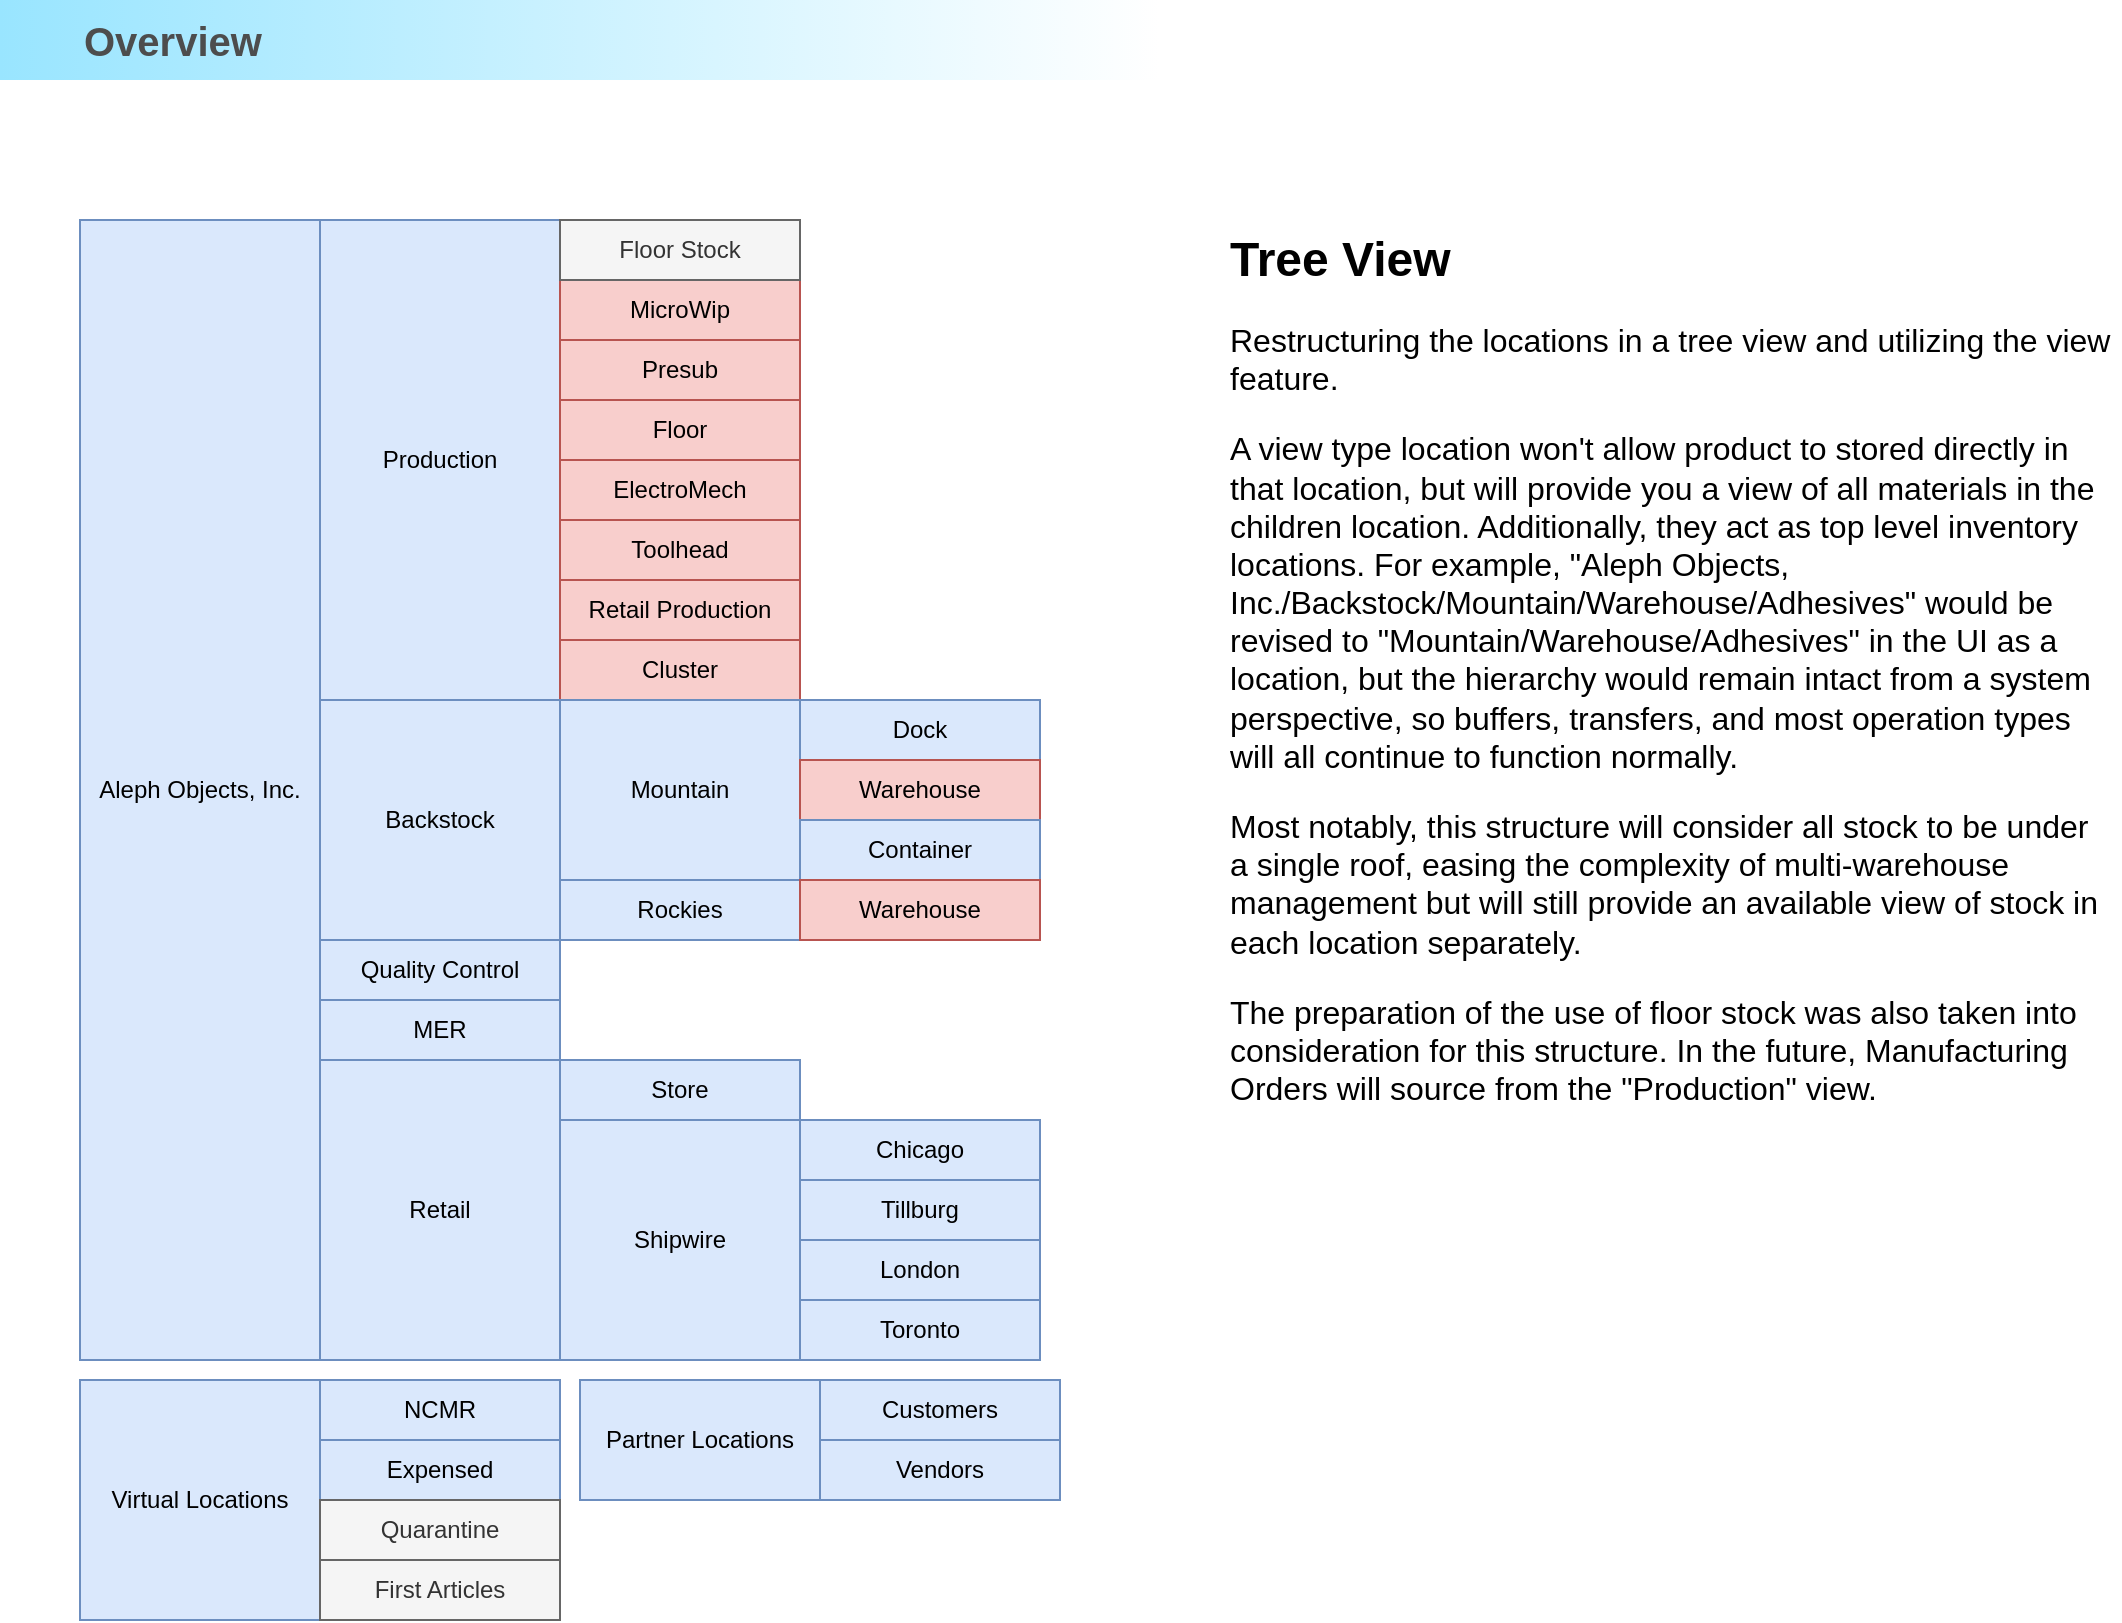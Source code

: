<mxfile version="12.0.2" type="github" pages="1"><diagram id="IwXOUrJ9HpCT9MKFQ7hh" name="Page-1"><mxGraphModel dx="1422" dy="781" grid="1" gridSize="10" guides="1" tooltips="1" connect="1" arrows="1" fold="1" page="1" pageScale="1" pageWidth="1100" pageHeight="850" math="0" shadow="0"><root><mxCell id="0"/><mxCell id="1" parent="0"/><mxCell id="2v8Rb9A818CkN-3L1i9G-1" value="Aleph Objects, Inc." style="rounded=0;whiteSpace=wrap;html=1;fillColor=#dae8fc;strokeColor=#6c8ebf;" parent="1" vertex="1"><mxGeometry x="40" y="130" width="120" height="570" as="geometry"/></mxCell><mxCell id="2v8Rb9A818CkN-3L1i9G-2" value="Backstock" style="rounded=0;whiteSpace=wrap;html=1;fillColor=#dae8fc;strokeColor=#6c8ebf;" parent="1" vertex="1"><mxGeometry x="160" y="370" width="120" height="120" as="geometry"/></mxCell><mxCell id="2v8Rb9A818CkN-3L1i9G-3" value="Quality Control" style="rounded=0;whiteSpace=wrap;html=1;fillColor=#dae8fc;strokeColor=#6c8ebf;" parent="1" vertex="1"><mxGeometry x="160" y="490" width="120" height="30" as="geometry"/></mxCell><mxCell id="2v8Rb9A818CkN-3L1i9G-4" value="MER" style="rounded=0;whiteSpace=wrap;html=1;fillColor=#dae8fc;strokeColor=#6c8ebf;" parent="1" vertex="1"><mxGeometry x="160" y="520" width="120" height="30" as="geometry"/></mxCell><mxCell id="2v8Rb9A818CkN-3L1i9G-5" value="Production" style="rounded=0;whiteSpace=wrap;html=1;fillColor=#dae8fc;strokeColor=#6c8ebf;" parent="1" vertex="1"><mxGeometry x="160" y="130" width="120" height="240" as="geometry"/></mxCell><mxCell id="2v8Rb9A818CkN-3L1i9G-6" value="MicroWip" style="rounded=0;whiteSpace=wrap;html=1;fillColor=#f8cecc;strokeColor=#b85450;" parent="1" vertex="1"><mxGeometry x="280" y="160" width="120" height="30" as="geometry"/></mxCell><mxCell id="2v8Rb9A818CkN-3L1i9G-7" value="Presub" style="rounded=0;whiteSpace=wrap;html=1;fillColor=#f8cecc;strokeColor=#b85450;" parent="1" vertex="1"><mxGeometry x="280" y="190" width="120" height="30" as="geometry"/></mxCell><mxCell id="2v8Rb9A818CkN-3L1i9G-8" value="Floor" style="rounded=0;whiteSpace=wrap;html=1;fillColor=#f8cecc;strokeColor=#b85450;" parent="1" vertex="1"><mxGeometry x="280" y="220" width="120" height="30" as="geometry"/></mxCell><mxCell id="2v8Rb9A818CkN-3L1i9G-9" value="ElectroMech" style="rounded=0;whiteSpace=wrap;html=1;fillColor=#f8cecc;strokeColor=#b85450;" parent="1" vertex="1"><mxGeometry x="280" y="250" width="120" height="30" as="geometry"/></mxCell><mxCell id="2v8Rb9A818CkN-3L1i9G-10" value="Toolhead" style="rounded=0;whiteSpace=wrap;html=1;fillColor=#f8cecc;strokeColor=#b85450;" parent="1" vertex="1"><mxGeometry x="280" y="280" width="120" height="30" as="geometry"/></mxCell><mxCell id="2v8Rb9A818CkN-3L1i9G-11" value="Retail Production" style="rounded=0;whiteSpace=wrap;html=1;fillColor=#f8cecc;strokeColor=#b85450;" parent="1" vertex="1"><mxGeometry x="280" y="310" width="120" height="30" as="geometry"/></mxCell><mxCell id="2v8Rb9A818CkN-3L1i9G-12" value="Cluster" style="rounded=0;whiteSpace=wrap;html=1;fillColor=#f8cecc;strokeColor=#b85450;" parent="1" vertex="1"><mxGeometry x="280" y="340" width="120" height="30" as="geometry"/></mxCell><mxCell id="2v8Rb9A818CkN-3L1i9G-13" value="Mountain" style="rounded=0;whiteSpace=wrap;html=1;fillColor=#dae8fc;strokeColor=#6c8ebf;" parent="1" vertex="1"><mxGeometry x="280" y="370" width="120" height="90" as="geometry"/></mxCell><mxCell id="2v8Rb9A818CkN-3L1i9G-14" value="Rockies" style="rounded=0;whiteSpace=wrap;html=1;fillColor=#dae8fc;strokeColor=#6c8ebf;" parent="1" vertex="1"><mxGeometry x="280" y="460" width="120" height="30" as="geometry"/></mxCell><mxCell id="2v8Rb9A818CkN-3L1i9G-15" value="Dock" style="rounded=0;whiteSpace=wrap;html=1;fillColor=#dae8fc;strokeColor=#6c8ebf;" parent="1" vertex="1"><mxGeometry x="400" y="370" width="120" height="30" as="geometry"/></mxCell><mxCell id="2v8Rb9A818CkN-3L1i9G-16" value="Warehouse" style="rounded=0;whiteSpace=wrap;html=1;fillColor=#f8cecc;strokeColor=#b85450;" parent="1" vertex="1"><mxGeometry x="400" y="400" width="120" height="30" as="geometry"/></mxCell><mxCell id="2v8Rb9A818CkN-3L1i9G-17" value="Container" style="rounded=0;whiteSpace=wrap;html=1;fillColor=#dae8fc;strokeColor=#6c8ebf;" parent="1" vertex="1"><mxGeometry x="400" y="430" width="120" height="30" as="geometry"/></mxCell><mxCell id="2v8Rb9A818CkN-3L1i9G-18" value="Warehouse" style="rounded=0;whiteSpace=wrap;html=1;fillColor=#f8cecc;strokeColor=#b85450;" parent="1" vertex="1"><mxGeometry x="400" y="460" width="120" height="30" as="geometry"/></mxCell><mxCell id="2v8Rb9A818CkN-3L1i9G-19" value="Virtual Locations" style="rounded=0;whiteSpace=wrap;html=1;fillColor=#dae8fc;strokeColor=#6c8ebf;" parent="1" vertex="1"><mxGeometry x="40" y="710" width="120" height="120" as="geometry"/></mxCell><mxCell id="2v8Rb9A818CkN-3L1i9G-20" value="NCMR" style="rounded=0;whiteSpace=wrap;html=1;fillColor=#dae8fc;strokeColor=#6c8ebf;" parent="1" vertex="1"><mxGeometry x="160" y="710" width="120" height="30" as="geometry"/></mxCell><mxCell id="2v8Rb9A818CkN-3L1i9G-21" value="Expensed" style="rounded=0;whiteSpace=wrap;html=1;fillColor=#dae8fc;strokeColor=#6c8ebf;" parent="1" vertex="1"><mxGeometry x="160" y="740" width="120" height="30" as="geometry"/></mxCell><mxCell id="2v8Rb9A818CkN-3L1i9G-22" value="Quarantine" style="rounded=0;whiteSpace=wrap;html=1;fillColor=#f5f5f5;strokeColor=#666666;fontColor=#333333;" parent="1" vertex="1"><mxGeometry x="160" y="770" width="120" height="30" as="geometry"/></mxCell><mxCell id="2v8Rb9A818CkN-3L1i9G-23" value="Floor Stock" style="rounded=0;whiteSpace=wrap;html=1;fillColor=#f5f5f5;strokeColor=#666666;fontColor=#333333;" parent="1" vertex="1"><mxGeometry x="280" y="130" width="120" height="30" as="geometry"/></mxCell><mxCell id="2v8Rb9A818CkN-3L1i9G-24" value="&lt;h1&gt;Tree View&lt;/h1&gt;&lt;p style=&quot;font-size: 16px&quot;&gt;&lt;font style=&quot;font-size: 16px&quot;&gt;Restructuring the locations in a tree view and utilizing the view feature.&lt;/font&gt;&lt;/p&gt;&lt;p style=&quot;font-size: 16px&quot;&gt;&lt;font style=&quot;font-size: 16px&quot;&gt;A view type location won't allow product to stored directly in that location, but will provide you a view of all materials in the children location. Additionally, they act as top level inventory locations. For example, &quot;Aleph Objects, Inc./Backstock/Mountain/Warehouse/Adhesives&quot; would be revised to &quot;Mountain/Warehouse/Adhesives&quot; in the UI as a location, but the hierarchy would remain intact from a system perspective, so buffers, transfers, and most operation types will all continue to function normally.&lt;/font&gt;&lt;/p&gt;&lt;p style=&quot;font-size: 16px&quot;&gt;Most notably, this structure will consider all stock to be under a single roof, easing the complexity of multi-warehouse management but will still provide an available view of stock in each location separately.&lt;/p&gt;&lt;p style=&quot;font-size: 16px&quot;&gt;The preparation of the use of floor stock was also taken into consideration for this structure. In the future, Manufacturing Orders will source from the &quot;Production&quot; view.&lt;/p&gt;" style="text;html=1;strokeColor=none;fillColor=none;spacing=5;spacingTop=-20;whiteSpace=wrap;overflow=hidden;rounded=0;" parent="1" vertex="1"><mxGeometry x="610" y="130" width="450" height="600" as="geometry"/></mxCell><mxCell id="2v8Rb9A818CkN-3L1i9G-25" value="First Articles" style="rounded=0;whiteSpace=wrap;html=1;fillColor=#f5f5f5;strokeColor=#666666;fontColor=#333333;" parent="1" vertex="1"><mxGeometry x="160" y="800" width="120" height="30" as="geometry"/></mxCell><mxCell id="2v8Rb9A818CkN-3L1i9G-26" value="Retail" style="rounded=0;whiteSpace=wrap;html=1;fillColor=#dae8fc;strokeColor=#6c8ebf;" parent="1" vertex="1"><mxGeometry x="160" y="550" width="120" height="150" as="geometry"/></mxCell><mxCell id="2v8Rb9A818CkN-3L1i9G-27" value="Store" style="rounded=0;whiteSpace=wrap;html=1;fillColor=#dae8fc;strokeColor=#6c8ebf;" parent="1" vertex="1"><mxGeometry x="280" y="550" width="120" height="30" as="geometry"/></mxCell><mxCell id="2v8Rb9A818CkN-3L1i9G-28" value="Shipwire" style="rounded=0;whiteSpace=wrap;html=1;fillColor=#dae8fc;strokeColor=#6c8ebf;" parent="1" vertex="1"><mxGeometry x="280" y="580" width="120" height="120" as="geometry"/></mxCell><mxCell id="2v8Rb9A818CkN-3L1i9G-29" value="Chicago" style="rounded=0;whiteSpace=wrap;html=1;fillColor=#dae8fc;strokeColor=#6c8ebf;" parent="1" vertex="1"><mxGeometry x="400" y="580" width="120" height="30" as="geometry"/></mxCell><mxCell id="2v8Rb9A818CkN-3L1i9G-30" value="Tillburg" style="rounded=0;whiteSpace=wrap;html=1;fillColor=#dae8fc;strokeColor=#6c8ebf;" parent="1" vertex="1"><mxGeometry x="400" y="610" width="120" height="30" as="geometry"/></mxCell><mxCell id="2v8Rb9A818CkN-3L1i9G-31" value="London" style="rounded=0;whiteSpace=wrap;html=1;fillColor=#dae8fc;strokeColor=#6c8ebf;" parent="1" vertex="1"><mxGeometry x="400" y="640" width="120" height="30" as="geometry"/></mxCell><mxCell id="2v8Rb9A818CkN-3L1i9G-32" value="Toronto" style="rounded=0;whiteSpace=wrap;html=1;fillColor=#dae8fc;strokeColor=#6c8ebf;" parent="1" vertex="1"><mxGeometry x="400" y="670" width="120" height="30" as="geometry"/></mxCell><mxCell id="2v8Rb9A818CkN-3L1i9G-33" value="Partner Locations" style="rounded=0;whiteSpace=wrap;html=1;fillColor=#dae8fc;strokeColor=#6c8ebf;" parent="1" vertex="1"><mxGeometry x="290" y="710" width="120" height="60" as="geometry"/></mxCell><mxCell id="2v8Rb9A818CkN-3L1i9G-34" value="Customers" style="rounded=0;whiteSpace=wrap;html=1;fillColor=#dae8fc;strokeColor=#6c8ebf;" parent="1" vertex="1"><mxGeometry x="410" y="710" width="120" height="30" as="geometry"/></mxCell><mxCell id="2v8Rb9A818CkN-3L1i9G-35" value="Vendors" style="rounded=0;whiteSpace=wrap;html=1;fillColor=#dae8fc;strokeColor=#6c8ebf;" parent="1" vertex="1"><mxGeometry x="410" y="740" width="120" height="30" as="geometry"/></mxCell><mxCell id="Rr9qwiBM06RKi3jPoYR_-3" value="&lt;blockquote style=&quot;margin: 0 0 0 40px ; border: none ; padding: 0px&quot;&gt;Overview&lt;/blockquote&gt;" style="whiteSpace=wrap;html=1;shadow=0;dashed=0;fontSize=20;align=left;fillColor=#99e5ff;strokeColor=none;fontColor=#4D4D4D;fontStyle=1;gradientColor=#ffffff;gradientDirection=east;" vertex="1" parent="1"><mxGeometry y="20" width="580" height="40" as="geometry"/></mxCell></root></mxGraphModel></diagram></mxfile>